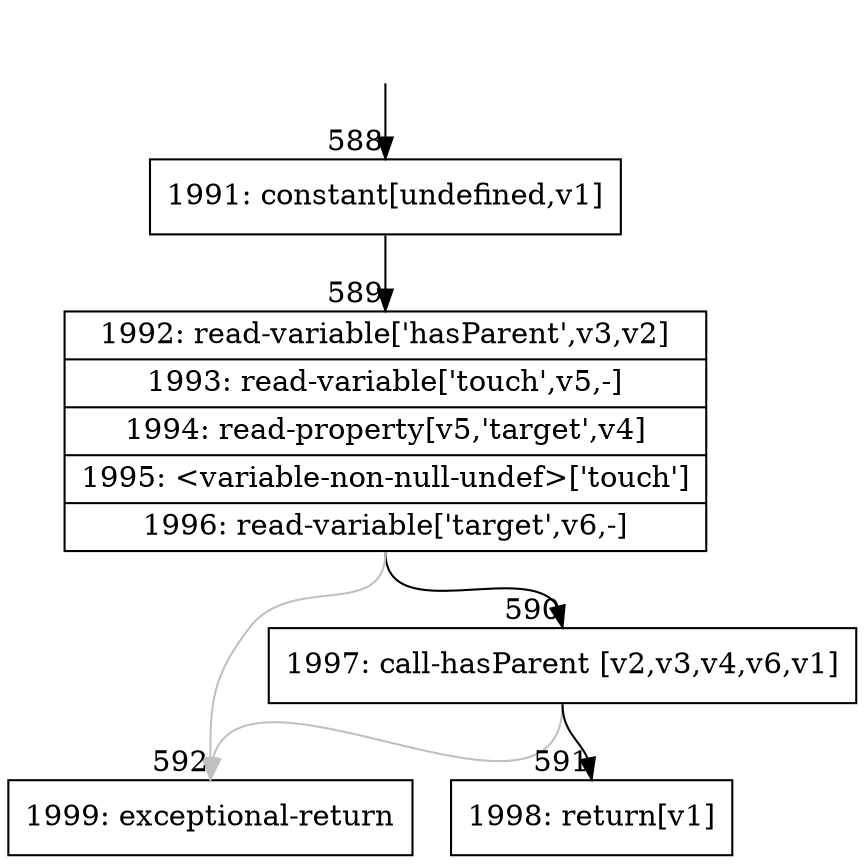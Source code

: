 digraph {
rankdir="TD"
BB_entry54[shape=none,label=""];
BB_entry54 -> BB588 [tailport=s, headport=n, headlabel="    588"]
BB588 [shape=record label="{1991: constant[undefined,v1]}" ] 
BB588 -> BB589 [tailport=s, headport=n, headlabel="      589"]
BB589 [shape=record label="{1992: read-variable['hasParent',v3,v2]|1993: read-variable['touch',v5,-]|1994: read-property[v5,'target',v4]|1995: \<variable-non-null-undef\>['touch']|1996: read-variable['target',v6,-]}" ] 
BB589 -> BB590 [tailport=s, headport=n, headlabel="      590"]
BB589 -> BB592 [tailport=s, headport=n, color=gray, headlabel="      592"]
BB590 [shape=record label="{1997: call-hasParent [v2,v3,v4,v6,v1]}" ] 
BB590 -> BB591 [tailport=s, headport=n, headlabel="      591"]
BB590 -> BB592 [tailport=s, headport=n, color=gray]
BB591 [shape=record label="{1998: return[v1]}" ] 
BB592 [shape=record label="{1999: exceptional-return}" ] 
//#$~ 993
}
